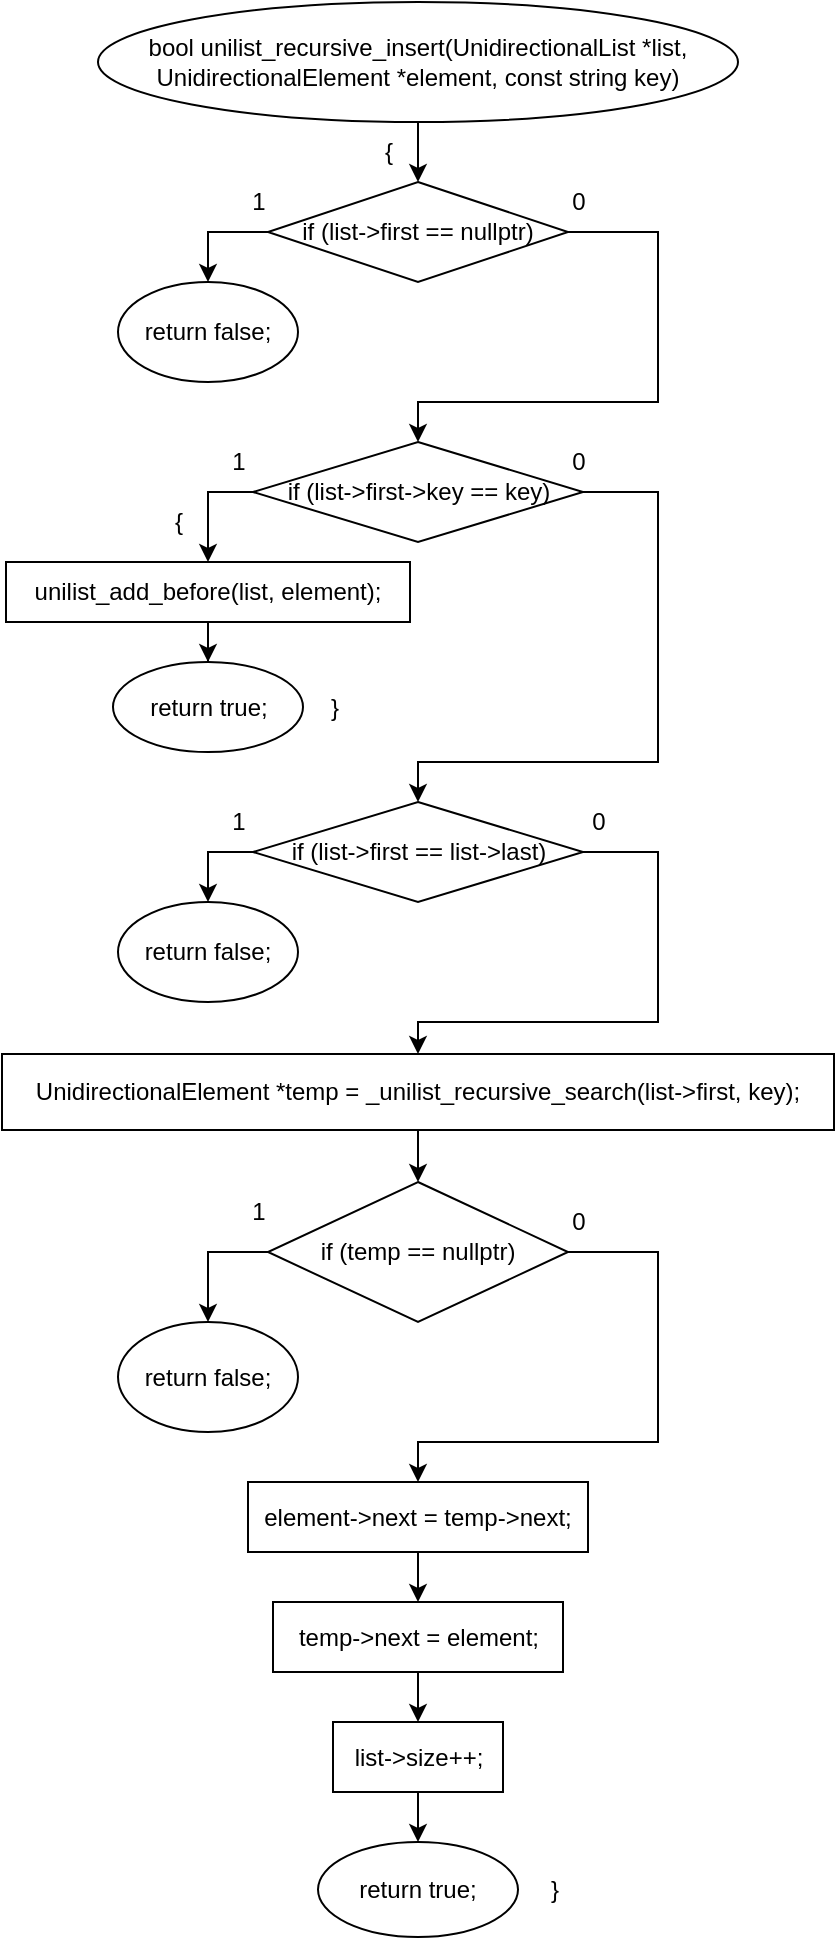 <mxfile version="20.8.16" type="device"><diagram name="Страница 1" id="jAqEGaYwYbp0hPOaPxLW"><mxGraphModel dx="1050" dy="629" grid="1" gridSize="10" guides="1" tooltips="1" connect="1" arrows="1" fold="1" page="1" pageScale="1" pageWidth="827" pageHeight="1169" math="0" shadow="0"><root><mxCell id="0"/><mxCell id="1" parent="0"/><mxCell id="IruwcRPESdiQfRqAMJC7-3" value="" style="edgeStyle=orthogonalEdgeStyle;rounded=0;orthogonalLoop=1;jettySize=auto;html=1;" edge="1" parent="1" source="IruwcRPESdiQfRqAMJC7-1" target="IruwcRPESdiQfRqAMJC7-2"><mxGeometry relative="1" as="geometry"/></mxCell><mxCell id="IruwcRPESdiQfRqAMJC7-1" value="bool unilist_recursive_insert(UnidirectionalList *list, UnidirectionalElement *element, const string key)" style="ellipse;whiteSpace=wrap;html=1;" vertex="1" parent="1"><mxGeometry x="240" y="40" width="320" height="60" as="geometry"/></mxCell><mxCell id="IruwcRPESdiQfRqAMJC7-6" value="" style="edgeStyle=orthogonalEdgeStyle;rounded=0;orthogonalLoop=1;jettySize=auto;html=1;entryX=0.5;entryY=0;entryDx=0;entryDy=0;exitX=0;exitY=0.5;exitDx=0;exitDy=0;" edge="1" parent="1" source="IruwcRPESdiQfRqAMJC7-2" target="IruwcRPESdiQfRqAMJC7-5"><mxGeometry relative="1" as="geometry"><mxPoint x="210" y="155" as="targetPoint"/></mxGeometry></mxCell><mxCell id="IruwcRPESdiQfRqAMJC7-8" value="" style="edgeStyle=orthogonalEdgeStyle;rounded=0;orthogonalLoop=1;jettySize=auto;html=1;entryX=0.5;entryY=0;entryDx=0;entryDy=0;" edge="1" parent="1" source="IruwcRPESdiQfRqAMJC7-2" target="IruwcRPESdiQfRqAMJC7-7"><mxGeometry relative="1" as="geometry"><Array as="points"><mxPoint x="520" y="155"/><mxPoint x="520" y="240"/><mxPoint x="400" y="240"/></Array></mxGeometry></mxCell><mxCell id="IruwcRPESdiQfRqAMJC7-2" value="if (list-&amp;gt;first == nullptr)" style="rhombus;whiteSpace=wrap;html=1;" vertex="1" parent="1"><mxGeometry x="325" y="130" width="150" height="50" as="geometry"/></mxCell><mxCell id="IruwcRPESdiQfRqAMJC7-4" value="{" style="text;html=1;align=center;verticalAlign=middle;resizable=0;points=[];autosize=1;strokeColor=none;fillColor=none;" vertex="1" parent="1"><mxGeometry x="370" y="100" width="30" height="30" as="geometry"/></mxCell><mxCell id="IruwcRPESdiQfRqAMJC7-5" value="return false;" style="ellipse;whiteSpace=wrap;html=1;" vertex="1" parent="1"><mxGeometry x="250" y="180" width="90" height="50" as="geometry"/></mxCell><mxCell id="IruwcRPESdiQfRqAMJC7-11" style="edgeStyle=orthogonalEdgeStyle;rounded=0;orthogonalLoop=1;jettySize=auto;html=1;entryX=0.5;entryY=0;entryDx=0;entryDy=0;exitX=0;exitY=0.5;exitDx=0;exitDy=0;" edge="1" parent="1" source="IruwcRPESdiQfRqAMJC7-7" target="IruwcRPESdiQfRqAMJC7-10"><mxGeometry relative="1" as="geometry"/></mxCell><mxCell id="IruwcRPESdiQfRqAMJC7-20" value="" style="edgeStyle=orthogonalEdgeStyle;rounded=0;orthogonalLoop=1;jettySize=auto;html=1;entryX=0.5;entryY=0;entryDx=0;entryDy=0;" edge="1" parent="1" source="IruwcRPESdiQfRqAMJC7-7" target="IruwcRPESdiQfRqAMJC7-19"><mxGeometry relative="1" as="geometry"><Array as="points"><mxPoint x="520" y="285"/><mxPoint x="520" y="420"/><mxPoint x="400" y="420"/></Array></mxGeometry></mxCell><mxCell id="IruwcRPESdiQfRqAMJC7-7" value="if (list-&amp;gt;first-&amp;gt;key == key)" style="rhombus;whiteSpace=wrap;html=1;" vertex="1" parent="1"><mxGeometry x="317.5" y="260" width="165" height="50" as="geometry"/></mxCell><mxCell id="IruwcRPESdiQfRqAMJC7-16" value="" style="edgeStyle=orthogonalEdgeStyle;rounded=0;orthogonalLoop=1;jettySize=auto;html=1;" edge="1" parent="1" source="IruwcRPESdiQfRqAMJC7-10" target="IruwcRPESdiQfRqAMJC7-15"><mxGeometry relative="1" as="geometry"/></mxCell><mxCell id="IruwcRPESdiQfRqAMJC7-10" value="unilist_add_before(list, element);" style="whiteSpace=wrap;html=1;" vertex="1" parent="1"><mxGeometry x="194" y="320" width="202" height="30" as="geometry"/></mxCell><mxCell id="IruwcRPESdiQfRqAMJC7-12" value="1" style="text;html=1;align=center;verticalAlign=middle;resizable=0;points=[];autosize=1;strokeColor=none;fillColor=none;" vertex="1" parent="1"><mxGeometry x="295" y="255" width="30" height="30" as="geometry"/></mxCell><mxCell id="IruwcRPESdiQfRqAMJC7-13" value="1" style="text;html=1;align=center;verticalAlign=middle;resizable=0;points=[];autosize=1;strokeColor=none;fillColor=none;" vertex="1" parent="1"><mxGeometry x="305" y="125" width="30" height="30" as="geometry"/></mxCell><mxCell id="IruwcRPESdiQfRqAMJC7-14" value="0" style="text;html=1;align=center;verticalAlign=middle;resizable=0;points=[];autosize=1;strokeColor=none;fillColor=none;" vertex="1" parent="1"><mxGeometry x="465" y="125" width="30" height="30" as="geometry"/></mxCell><mxCell id="IruwcRPESdiQfRqAMJC7-15" value="return true;" style="ellipse;whiteSpace=wrap;html=1;" vertex="1" parent="1"><mxGeometry x="247.5" y="370" width="95" height="45" as="geometry"/></mxCell><mxCell id="IruwcRPESdiQfRqAMJC7-17" value="{" style="text;html=1;align=center;verticalAlign=middle;resizable=0;points=[];autosize=1;strokeColor=none;fillColor=none;" vertex="1" parent="1"><mxGeometry x="265" y="285" width="30" height="30" as="geometry"/></mxCell><mxCell id="IruwcRPESdiQfRqAMJC7-18" value="}" style="text;html=1;align=center;verticalAlign=middle;resizable=0;points=[];autosize=1;strokeColor=none;fillColor=none;" vertex="1" parent="1"><mxGeometry x="342.5" y="377.5" width="30" height="30" as="geometry"/></mxCell><mxCell id="IruwcRPESdiQfRqAMJC7-25" value="" style="edgeStyle=orthogonalEdgeStyle;rounded=0;orthogonalLoop=1;jettySize=auto;html=1;entryX=0.5;entryY=0;entryDx=0;entryDy=0;" edge="1" parent="1" source="IruwcRPESdiQfRqAMJC7-19" target="IruwcRPESdiQfRqAMJC7-24"><mxGeometry relative="1" as="geometry"><Array as="points"><mxPoint x="520" y="465"/><mxPoint x="520" y="550"/><mxPoint x="400" y="550"/></Array></mxGeometry></mxCell><mxCell id="IruwcRPESdiQfRqAMJC7-19" value="if (list-&amp;gt;first == list-&amp;gt;last)" style="rhombus;whiteSpace=wrap;html=1;" vertex="1" parent="1"><mxGeometry x="317.5" y="440" width="165" height="50" as="geometry"/></mxCell><mxCell id="IruwcRPESdiQfRqAMJC7-21" value="0" style="text;html=1;align=center;verticalAlign=middle;resizable=0;points=[];autosize=1;strokeColor=none;fillColor=none;" vertex="1" parent="1"><mxGeometry x="465" y="255" width="30" height="30" as="geometry"/></mxCell><mxCell id="IruwcRPESdiQfRqAMJC7-22" value="" style="edgeStyle=orthogonalEdgeStyle;rounded=0;orthogonalLoop=1;jettySize=auto;html=1;entryX=0.5;entryY=0;entryDx=0;entryDy=0;exitX=0;exitY=0.5;exitDx=0;exitDy=0;" edge="1" target="IruwcRPESdiQfRqAMJC7-23" parent="1" source="IruwcRPESdiQfRqAMJC7-19"><mxGeometry relative="1" as="geometry"><mxPoint x="302.5" y="480" as="sourcePoint"/><mxPoint x="187.5" y="480" as="targetPoint"/></mxGeometry></mxCell><mxCell id="IruwcRPESdiQfRqAMJC7-23" value="return false;" style="ellipse;whiteSpace=wrap;html=1;" vertex="1" parent="1"><mxGeometry x="250" y="490" width="90" height="50" as="geometry"/></mxCell><mxCell id="IruwcRPESdiQfRqAMJC7-31" value="" style="edgeStyle=orthogonalEdgeStyle;rounded=0;orthogonalLoop=1;jettySize=auto;html=1;" edge="1" parent="1" source="IruwcRPESdiQfRqAMJC7-24" target="IruwcRPESdiQfRqAMJC7-30"><mxGeometry relative="1" as="geometry"/></mxCell><mxCell id="IruwcRPESdiQfRqAMJC7-24" value="UnidirectionalElement *temp = _unilist_recursive_search(list-&amp;gt;first, key);" style="whiteSpace=wrap;html=1;" vertex="1" parent="1"><mxGeometry x="192" y="566" width="416" height="38" as="geometry"/></mxCell><mxCell id="IruwcRPESdiQfRqAMJC7-26" value="0" style="text;html=1;align=center;verticalAlign=middle;resizable=0;points=[];autosize=1;strokeColor=none;fillColor=none;" vertex="1" parent="1"><mxGeometry x="475" y="435" width="30" height="30" as="geometry"/></mxCell><mxCell id="IruwcRPESdiQfRqAMJC7-27" value="1" style="text;html=1;align=center;verticalAlign=middle;resizable=0;points=[];autosize=1;strokeColor=none;fillColor=none;" vertex="1" parent="1"><mxGeometry x="295" y="435" width="30" height="30" as="geometry"/></mxCell><mxCell id="IruwcRPESdiQfRqAMJC7-33" value="" style="edgeStyle=orthogonalEdgeStyle;rounded=0;orthogonalLoop=1;jettySize=auto;html=1;entryX=0.5;entryY=0;entryDx=0;entryDy=0;exitX=0;exitY=0.5;exitDx=0;exitDy=0;" edge="1" parent="1" source="IruwcRPESdiQfRqAMJC7-30" target="IruwcRPESdiQfRqAMJC7-32"><mxGeometry relative="1" as="geometry"/></mxCell><mxCell id="IruwcRPESdiQfRqAMJC7-36" value="" style="edgeStyle=orthogonalEdgeStyle;rounded=0;orthogonalLoop=1;jettySize=auto;html=1;entryX=0.5;entryY=0;entryDx=0;entryDy=0;entryPerimeter=0;" edge="1" parent="1" source="IruwcRPESdiQfRqAMJC7-30" target="IruwcRPESdiQfRqAMJC7-35"><mxGeometry relative="1" as="geometry"><Array as="points"><mxPoint x="520" y="665"/><mxPoint x="520" y="760"/><mxPoint x="400" y="760"/></Array></mxGeometry></mxCell><mxCell id="IruwcRPESdiQfRqAMJC7-30" value="if (temp == nullptr)" style="rhombus;whiteSpace=wrap;html=1;" vertex="1" parent="1"><mxGeometry x="325" y="630" width="150" height="70" as="geometry"/></mxCell><mxCell id="IruwcRPESdiQfRqAMJC7-32" value="return false;" style="ellipse;whiteSpace=wrap;html=1;" vertex="1" parent="1"><mxGeometry x="250" y="700" width="90" height="55" as="geometry"/></mxCell><mxCell id="IruwcRPESdiQfRqAMJC7-34" value="1" style="text;html=1;align=center;verticalAlign=middle;resizable=0;points=[];autosize=1;strokeColor=none;fillColor=none;" vertex="1" parent="1"><mxGeometry x="305" y="630" width="30" height="30" as="geometry"/></mxCell><mxCell id="IruwcRPESdiQfRqAMJC7-39" value="" style="edgeStyle=orthogonalEdgeStyle;rounded=0;orthogonalLoop=1;jettySize=auto;html=1;" edge="1" parent="1" source="IruwcRPESdiQfRqAMJC7-35" target="IruwcRPESdiQfRqAMJC7-38"><mxGeometry relative="1" as="geometry"/></mxCell><mxCell id="IruwcRPESdiQfRqAMJC7-35" value="element-&amp;gt;next = temp-&amp;gt;next;" style="whiteSpace=wrap;html=1;" vertex="1" parent="1"><mxGeometry x="315" y="780" width="170" height="35" as="geometry"/></mxCell><mxCell id="IruwcRPESdiQfRqAMJC7-37" value="0" style="text;html=1;align=center;verticalAlign=middle;resizable=0;points=[];autosize=1;strokeColor=none;fillColor=none;" vertex="1" parent="1"><mxGeometry x="465" y="635" width="30" height="30" as="geometry"/></mxCell><mxCell id="IruwcRPESdiQfRqAMJC7-41" value="" style="edgeStyle=orthogonalEdgeStyle;rounded=0;orthogonalLoop=1;jettySize=auto;html=1;" edge="1" parent="1" source="IruwcRPESdiQfRqAMJC7-38" target="IruwcRPESdiQfRqAMJC7-40"><mxGeometry relative="1" as="geometry"/></mxCell><mxCell id="IruwcRPESdiQfRqAMJC7-38" value="temp-&amp;gt;next = element;" style="whiteSpace=wrap;html=1;" vertex="1" parent="1"><mxGeometry x="327.5" y="840" width="145" height="35" as="geometry"/></mxCell><mxCell id="IruwcRPESdiQfRqAMJC7-43" value="" style="edgeStyle=orthogonalEdgeStyle;rounded=0;orthogonalLoop=1;jettySize=auto;html=1;" edge="1" parent="1" source="IruwcRPESdiQfRqAMJC7-40" target="IruwcRPESdiQfRqAMJC7-42"><mxGeometry relative="1" as="geometry"/></mxCell><mxCell id="IruwcRPESdiQfRqAMJC7-40" value="list-&amp;gt;size++;" style="whiteSpace=wrap;html=1;" vertex="1" parent="1"><mxGeometry x="357.5" y="900" width="85" height="35" as="geometry"/></mxCell><mxCell id="IruwcRPESdiQfRqAMJC7-42" value="return true;" style="ellipse;whiteSpace=wrap;html=1;" vertex="1" parent="1"><mxGeometry x="350" y="960" width="100" height="47.5" as="geometry"/></mxCell><mxCell id="IruwcRPESdiQfRqAMJC7-44" value="}" style="text;html=1;align=center;verticalAlign=middle;resizable=0;points=[];autosize=1;strokeColor=none;fillColor=none;" vertex="1" parent="1"><mxGeometry x="452.5" y="968.75" width="30" height="30" as="geometry"/></mxCell></root></mxGraphModel></diagram></mxfile>